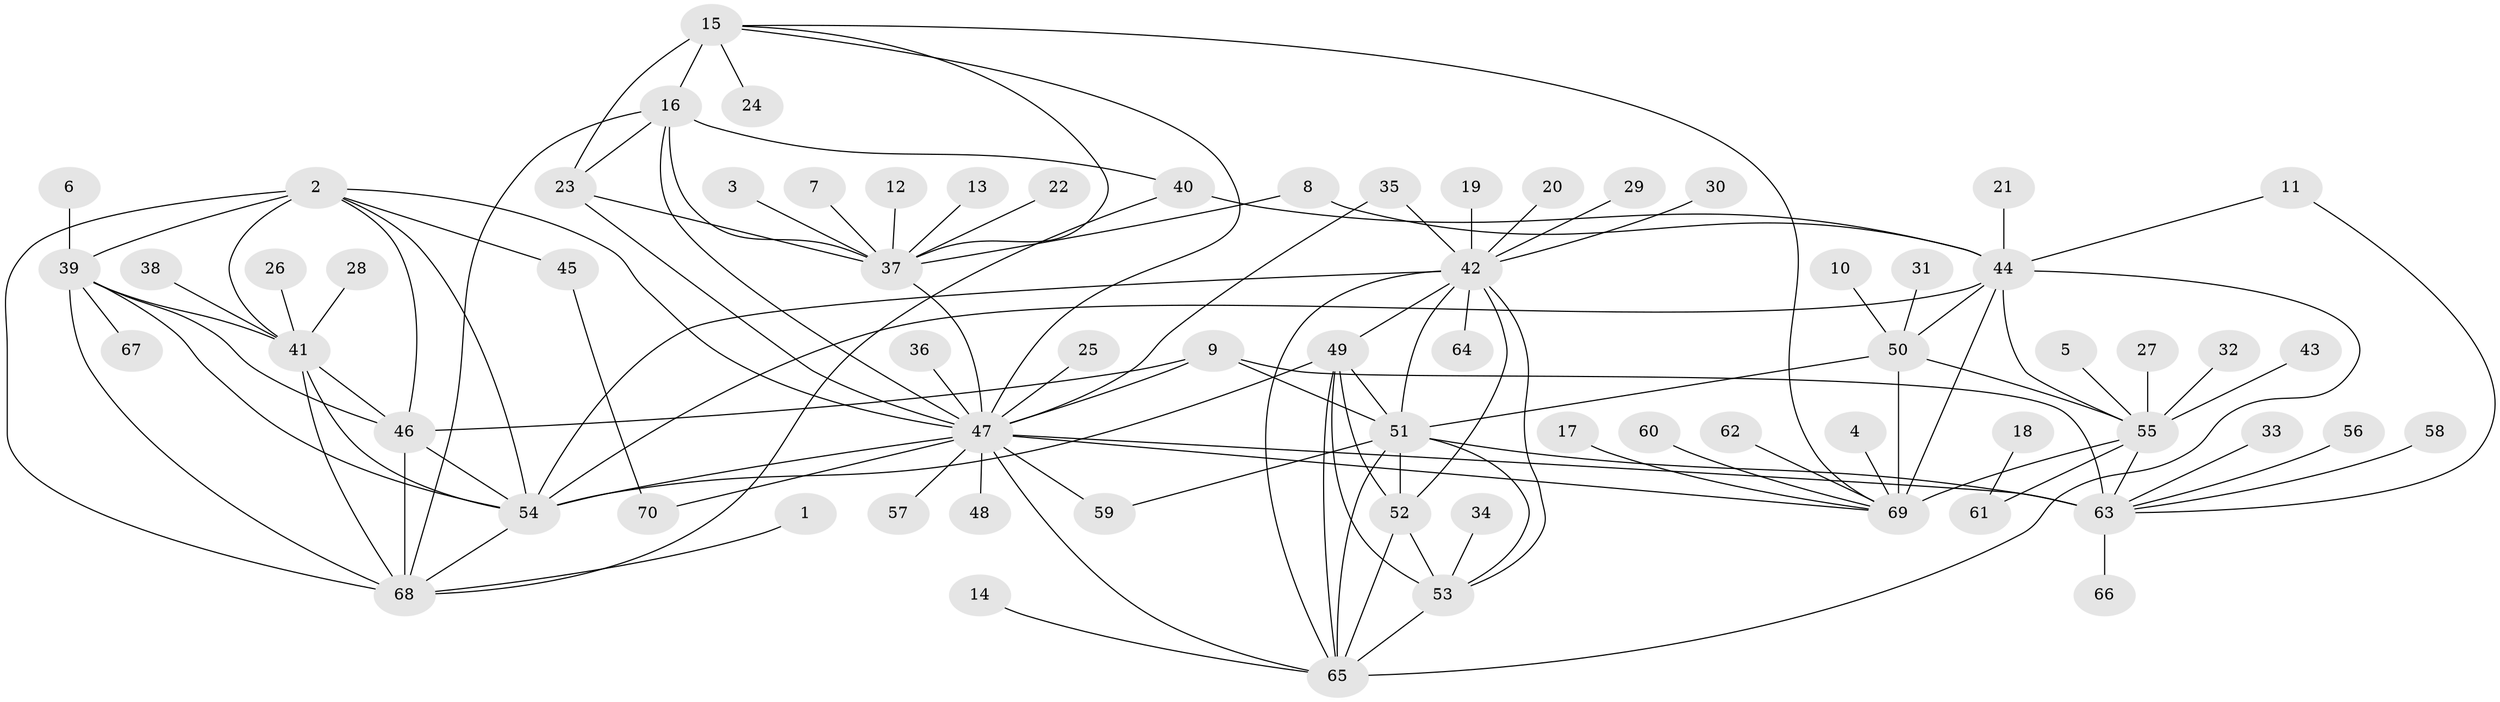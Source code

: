// original degree distribution, {7: 0.07142857142857142, 8: 0.04285714285714286, 9: 0.03571428571428571, 13: 0.007142857142857143, 14: 0.014285714285714285, 10: 0.04285714285714286, 6: 0.007142857142857143, 18: 0.007142857142857143, 11: 0.014285714285714285, 15: 0.007142857142857143, 4: 0.02142857142857143, 1: 0.5785714285714286, 3: 0.03571428571428571, 2: 0.10714285714285714, 5: 0.007142857142857143}
// Generated by graph-tools (version 1.1) at 2025/26/03/09/25 03:26:36]
// undirected, 70 vertices, 118 edges
graph export_dot {
graph [start="1"]
  node [color=gray90,style=filled];
  1;
  2;
  3;
  4;
  5;
  6;
  7;
  8;
  9;
  10;
  11;
  12;
  13;
  14;
  15;
  16;
  17;
  18;
  19;
  20;
  21;
  22;
  23;
  24;
  25;
  26;
  27;
  28;
  29;
  30;
  31;
  32;
  33;
  34;
  35;
  36;
  37;
  38;
  39;
  40;
  41;
  42;
  43;
  44;
  45;
  46;
  47;
  48;
  49;
  50;
  51;
  52;
  53;
  54;
  55;
  56;
  57;
  58;
  59;
  60;
  61;
  62;
  63;
  64;
  65;
  66;
  67;
  68;
  69;
  70;
  1 -- 68 [weight=1.0];
  2 -- 39 [weight=1.0];
  2 -- 41 [weight=1.0];
  2 -- 45 [weight=1.0];
  2 -- 46 [weight=1.0];
  2 -- 47 [weight=1.0];
  2 -- 54 [weight=1.0];
  2 -- 68 [weight=2.0];
  3 -- 37 [weight=1.0];
  4 -- 69 [weight=1.0];
  5 -- 55 [weight=1.0];
  6 -- 39 [weight=1.0];
  7 -- 37 [weight=1.0];
  8 -- 37 [weight=1.0];
  8 -- 44 [weight=1.0];
  9 -- 46 [weight=1.0];
  9 -- 47 [weight=1.0];
  9 -- 51 [weight=1.0];
  9 -- 63 [weight=12.0];
  10 -- 50 [weight=1.0];
  11 -- 44 [weight=1.0];
  11 -- 63 [weight=1.0];
  12 -- 37 [weight=1.0];
  13 -- 37 [weight=1.0];
  14 -- 65 [weight=1.0];
  15 -- 16 [weight=4.0];
  15 -- 23 [weight=2.0];
  15 -- 24 [weight=1.0];
  15 -- 37 [weight=2.0];
  15 -- 47 [weight=2.0];
  15 -- 69 [weight=1.0];
  16 -- 23 [weight=2.0];
  16 -- 37 [weight=2.0];
  16 -- 40 [weight=1.0];
  16 -- 47 [weight=2.0];
  16 -- 68 [weight=1.0];
  17 -- 69 [weight=1.0];
  18 -- 61 [weight=1.0];
  19 -- 42 [weight=1.0];
  20 -- 42 [weight=1.0];
  21 -- 44 [weight=1.0];
  22 -- 37 [weight=1.0];
  23 -- 37 [weight=1.0];
  23 -- 47 [weight=1.0];
  25 -- 47 [weight=1.0];
  26 -- 41 [weight=1.0];
  27 -- 55 [weight=1.0];
  28 -- 41 [weight=1.0];
  29 -- 42 [weight=1.0];
  30 -- 42 [weight=1.0];
  31 -- 50 [weight=1.0];
  32 -- 55 [weight=1.0];
  33 -- 63 [weight=1.0];
  34 -- 53 [weight=1.0];
  35 -- 42 [weight=1.0];
  35 -- 47 [weight=1.0];
  36 -- 47 [weight=1.0];
  37 -- 47 [weight=1.0];
  38 -- 41 [weight=1.0];
  39 -- 41 [weight=1.0];
  39 -- 46 [weight=1.0];
  39 -- 54 [weight=1.0];
  39 -- 67 [weight=1.0];
  39 -- 68 [weight=2.0];
  40 -- 44 [weight=1.0];
  40 -- 68 [weight=1.0];
  41 -- 46 [weight=1.0];
  41 -- 54 [weight=1.0];
  41 -- 68 [weight=2.0];
  42 -- 49 [weight=1.0];
  42 -- 51 [weight=1.0];
  42 -- 52 [weight=2.0];
  42 -- 53 [weight=1.0];
  42 -- 54 [weight=1.0];
  42 -- 64 [weight=1.0];
  42 -- 65 [weight=1.0];
  43 -- 55 [weight=1.0];
  44 -- 50 [weight=1.0];
  44 -- 54 [weight=1.0];
  44 -- 55 [weight=3.0];
  44 -- 65 [weight=1.0];
  44 -- 69 [weight=2.0];
  45 -- 70 [weight=1.0];
  46 -- 54 [weight=1.0];
  46 -- 68 [weight=2.0];
  47 -- 48 [weight=1.0];
  47 -- 54 [weight=1.0];
  47 -- 57 [weight=1.0];
  47 -- 59 [weight=1.0];
  47 -- 63 [weight=1.0];
  47 -- 65 [weight=1.0];
  47 -- 69 [weight=1.0];
  47 -- 70 [weight=1.0];
  49 -- 51 [weight=1.0];
  49 -- 52 [weight=2.0];
  49 -- 53 [weight=1.0];
  49 -- 54 [weight=1.0];
  49 -- 65 [weight=1.0];
  50 -- 51 [weight=1.0];
  50 -- 55 [weight=3.0];
  50 -- 69 [weight=2.0];
  51 -- 52 [weight=2.0];
  51 -- 53 [weight=1.0];
  51 -- 59 [weight=1.0];
  51 -- 63 [weight=1.0];
  51 -- 65 [weight=1.0];
  52 -- 53 [weight=2.0];
  52 -- 65 [weight=2.0];
  53 -- 65 [weight=1.0];
  54 -- 68 [weight=2.0];
  55 -- 61 [weight=1.0];
  55 -- 63 [weight=1.0];
  55 -- 69 [weight=6.0];
  56 -- 63 [weight=1.0];
  58 -- 63 [weight=1.0];
  60 -- 69 [weight=1.0];
  62 -- 69 [weight=1.0];
  63 -- 66 [weight=1.0];
}
